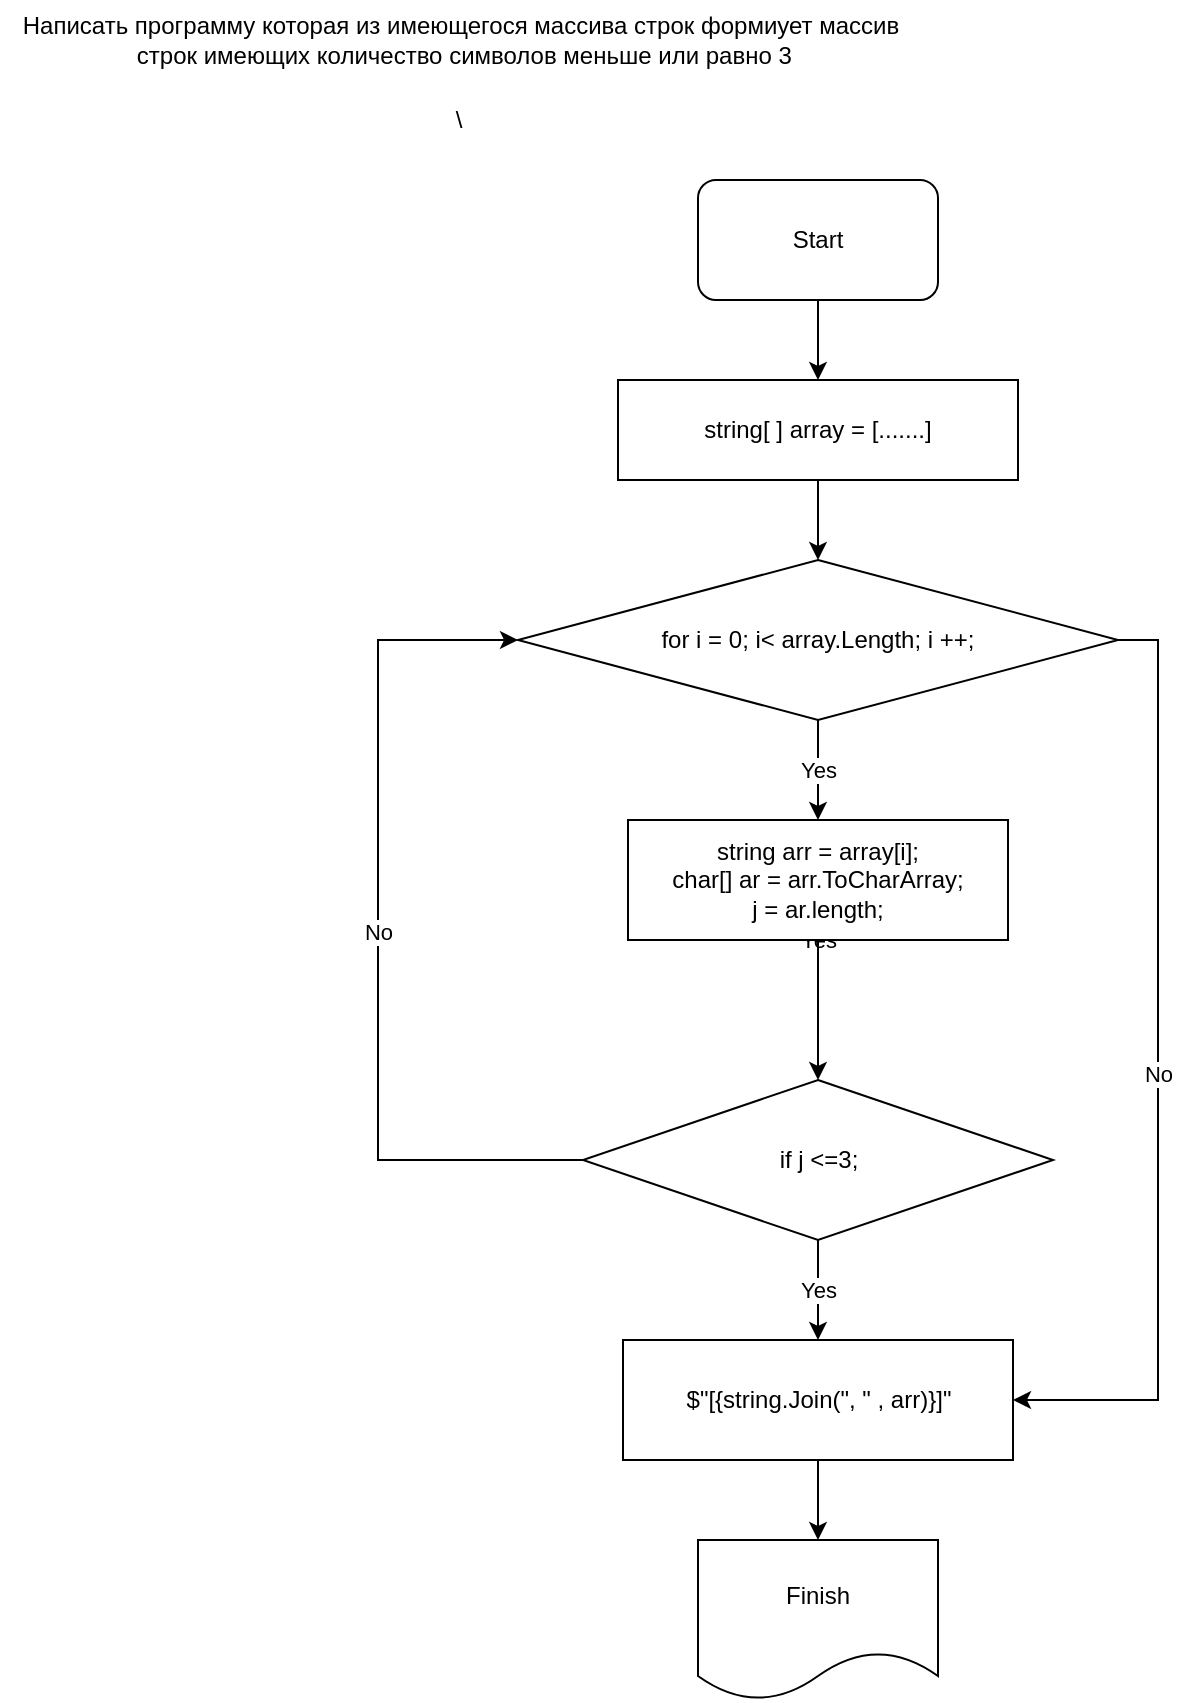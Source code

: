 <mxfile version="20.2.3" type="device"><diagram id="rUZfH5rhWXhgnUVhnyWP" name="Страница 1"><mxGraphModel dx="1695" dy="553" grid="1" gridSize="10" guides="1" tooltips="1" connect="1" arrows="1" fold="1" page="1" pageScale="1" pageWidth="827" pageHeight="1169" math="0" shadow="0"><root><mxCell id="0"/><mxCell id="1" parent="0"/><mxCell id="IJuhx70mb_ajlv-M5aiq-10" style="edgeStyle=orthogonalEdgeStyle;rounded=0;orthogonalLoop=1;jettySize=auto;html=1;exitX=0.5;exitY=1;exitDx=0;exitDy=0;" parent="1" source="IJuhx70mb_ajlv-M5aiq-1" target="IJuhx70mb_ajlv-M5aiq-4" edge="1"><mxGeometry relative="1" as="geometry"/></mxCell><mxCell id="IJuhx70mb_ajlv-M5aiq-1" value="Start" style="rounded=1;whiteSpace=wrap;html=1;" parent="1" vertex="1"><mxGeometry x="330" y="370" width="120" height="60" as="geometry"/></mxCell><mxCell id="KMnP-PtSJC2zgrFF5vpR-6" style="edgeStyle=orthogonalEdgeStyle;rounded=0;orthogonalLoop=1;jettySize=auto;html=1;exitX=0.5;exitY=1;exitDx=0;exitDy=0;entryX=0.5;entryY=0;entryDx=0;entryDy=0;" parent="1" source="IJuhx70mb_ajlv-M5aiq-4" target="KMnP-PtSJC2zgrFF5vpR-5" edge="1"><mxGeometry relative="1" as="geometry"/></mxCell><mxCell id="IJuhx70mb_ajlv-M5aiq-4" value="string[ ] array = [.......]" style="rounded=0;whiteSpace=wrap;html=1;" parent="1" vertex="1"><mxGeometry x="290" y="470" width="200" height="50" as="geometry"/></mxCell><mxCell id="KMnP-PtSJC2zgrFF5vpR-8" value="Yes" style="edgeStyle=orthogonalEdgeStyle;rounded=0;orthogonalLoop=1;jettySize=auto;html=1;exitX=0.5;exitY=1;exitDx=0;exitDy=0;startArrow=none;" parent="1" source="c5nwq23PiBYRrkh6N2-o-1" edge="1"><mxGeometry relative="1" as="geometry"><mxPoint x="390" y="750" as="targetPoint"/></mxGeometry></mxCell><mxCell id="KMnP-PtSJC2zgrFF5vpR-11" value="No" style="edgeStyle=orthogonalEdgeStyle;rounded=0;orthogonalLoop=1;jettySize=auto;html=1;exitX=1;exitY=0.5;exitDx=0;exitDy=0;entryX=1;entryY=0.5;entryDx=0;entryDy=0;" parent="1" source="KMnP-PtSJC2zgrFF5vpR-5" target="i-8KXbi9bp-0orSJTKt7-9" edge="1"><mxGeometry relative="1" as="geometry"><mxPoint x="510" y="1150" as="targetPoint"/><Array as="points"><mxPoint x="560" y="600"/><mxPoint x="560" y="980"/></Array></mxGeometry></mxCell><mxCell id="c5nwq23PiBYRrkh6N2-o-10" value="Yes" style="edgeStyle=orthogonalEdgeStyle;rounded=0;orthogonalLoop=1;jettySize=auto;html=1;exitX=0.5;exitY=1;exitDx=0;exitDy=0;" edge="1" parent="1" source="KMnP-PtSJC2zgrFF5vpR-5" target="c5nwq23PiBYRrkh6N2-o-1"><mxGeometry relative="1" as="geometry"/></mxCell><mxCell id="KMnP-PtSJC2zgrFF5vpR-5" value="for i = 0; i&amp;lt; array.Length; i ++;" style="rhombus;whiteSpace=wrap;html=1;" parent="1" vertex="1"><mxGeometry x="240" y="560" width="300" height="80" as="geometry"/></mxCell><mxCell id="KMnP-PtSJC2zgrFF5vpR-9" value="No" style="edgeStyle=orthogonalEdgeStyle;rounded=0;orthogonalLoop=1;jettySize=auto;html=1;entryX=0;entryY=0.5;entryDx=0;entryDy=0;exitX=0;exitY=0.5;exitDx=0;exitDy=0;" parent="1" source="i-8KXbi9bp-0orSJTKt7-1" target="KMnP-PtSJC2zgrFF5vpR-5" edge="1"><mxGeometry relative="1" as="geometry"><mxPoint x="230" y="640" as="targetPoint"/><Array as="points"><mxPoint x="170" y="860"/><mxPoint x="170" y="600"/></Array><mxPoint x="260" y="1030" as="sourcePoint"/></mxGeometry></mxCell><mxCell id="b_Vgf3wwAAx52J3wNYgM-1" value="\" style="text;html=1;align=center;verticalAlign=middle;resizable=0;points=[];autosize=1;strokeColor=none;fillColor=none;" parent="1" vertex="1"><mxGeometry x="195" y="325" width="30" height="30" as="geometry"/></mxCell><mxCell id="c5nwq23PiBYRrkh6N2-o-7" value="Yes" style="edgeStyle=orthogonalEdgeStyle;rounded=0;orthogonalLoop=1;jettySize=auto;html=1;" edge="1" parent="1" source="i-8KXbi9bp-0orSJTKt7-1" target="i-8KXbi9bp-0orSJTKt7-9"><mxGeometry relative="1" as="geometry"/></mxCell><mxCell id="i-8KXbi9bp-0orSJTKt7-1" value="if j &amp;lt;=3;" style="rhombus;whiteSpace=wrap;html=1;" parent="1" vertex="1"><mxGeometry x="272.5" y="820" width="235" height="80" as="geometry"/></mxCell><mxCell id="c5nwq23PiBYRrkh6N2-o-11" value="" style="edgeStyle=orthogonalEdgeStyle;rounded=0;orthogonalLoop=1;jettySize=auto;html=1;" edge="1" parent="1" source="i-8KXbi9bp-0orSJTKt7-9" target="c5nwq23PiBYRrkh6N2-o-8"><mxGeometry relative="1" as="geometry"/></mxCell><mxCell id="i-8KXbi9bp-0orSJTKt7-9" value="$&quot;[{string.Join(&quot;, &quot; , arr)}]&quot;" style="rounded=0;whiteSpace=wrap;html=1;" parent="1" vertex="1"><mxGeometry x="292.5" y="950" width="195" height="60" as="geometry"/></mxCell><mxCell id="c5nwq23PiBYRrkh6N2-o-5" style="edgeStyle=orthogonalEdgeStyle;rounded=0;orthogonalLoop=1;jettySize=auto;html=1;exitX=0.5;exitY=1;exitDx=0;exitDy=0;entryX=0.5;entryY=0;entryDx=0;entryDy=0;" edge="1" parent="1" source="c5nwq23PiBYRrkh6N2-o-1" target="i-8KXbi9bp-0orSJTKt7-1"><mxGeometry relative="1" as="geometry"/></mxCell><mxCell id="c5nwq23PiBYRrkh6N2-o-8" value="Finish" style="shape=document;whiteSpace=wrap;html=1;boundedLbl=1;" vertex="1" parent="1"><mxGeometry x="330" y="1050" width="120" height="80" as="geometry"/></mxCell><mxCell id="c5nwq23PiBYRrkh6N2-o-1" value="string arr = array[i];&lt;br&gt;char[] ar = arr.ToCharArray;&lt;br&gt;j = ar.length;" style="rounded=0;whiteSpace=wrap;html=1;" vertex="1" parent="1"><mxGeometry x="295" y="690" width="190" height="60" as="geometry"/></mxCell><mxCell id="c5nwq23PiBYRrkh6N2-o-12" value="Написать программу которая из имеющегося массива строк формиует массив&lt;br&gt;&amp;nbsp;строк имеющих количество символов меньше или равно 3" style="text;html=1;align=center;verticalAlign=middle;resizable=0;points=[];autosize=1;strokeColor=none;fillColor=none;" vertex="1" parent="1"><mxGeometry x="-19" y="280" width="460" height="40" as="geometry"/></mxCell></root></mxGraphModel></diagram></mxfile>